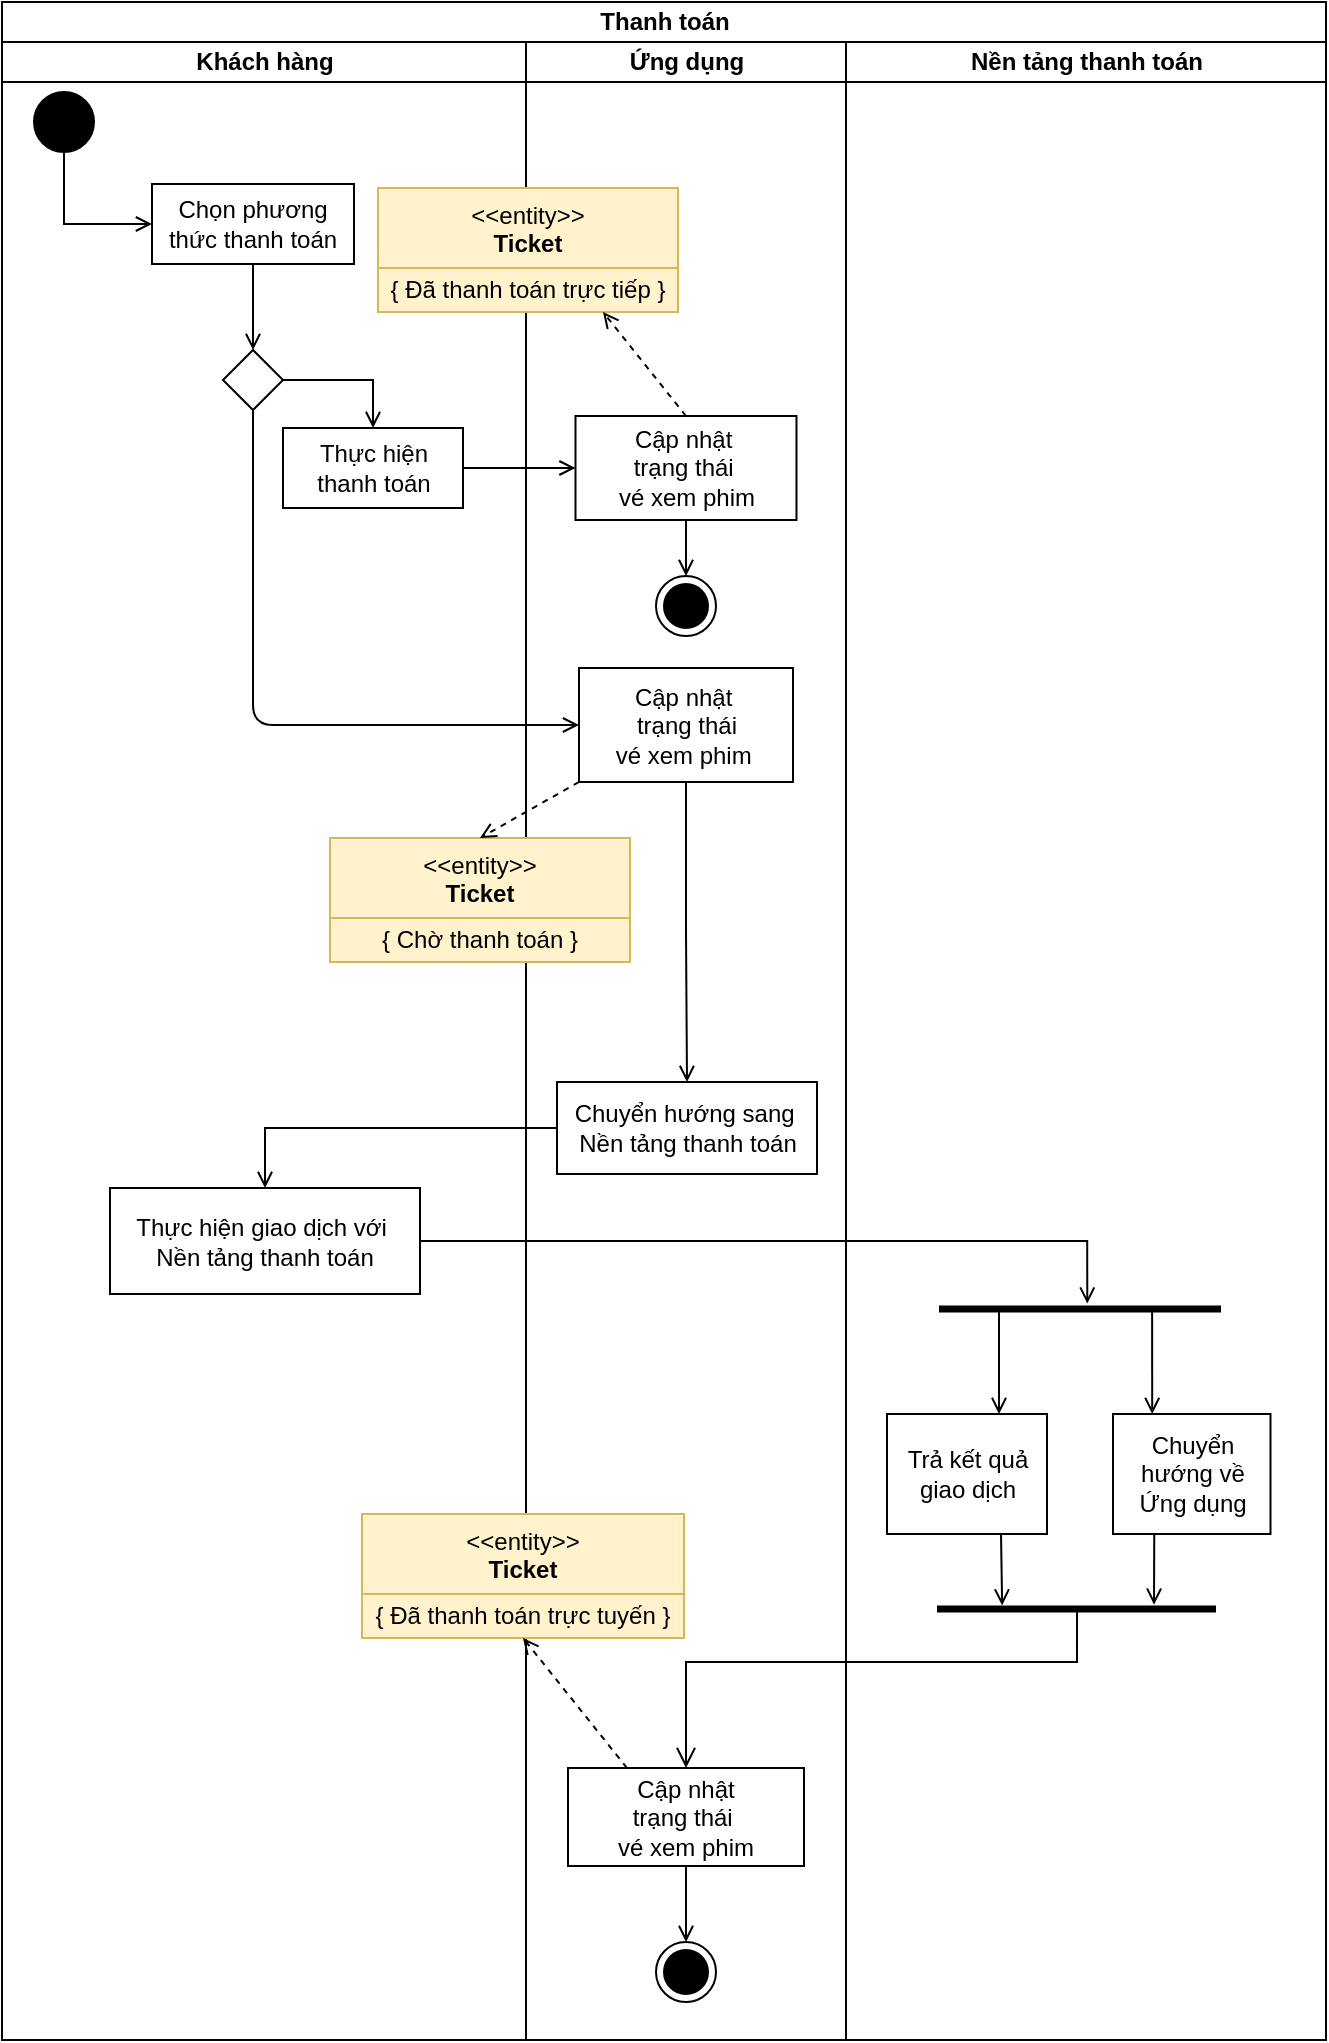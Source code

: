<mxfile version="26.0.16">
  <diagram id="prtHgNgQTEPvFCAcTncT" name="Page-1">
    <mxGraphModel dx="1218" dy="776" grid="0" gridSize="10" guides="1" tooltips="1" connect="1" arrows="1" fold="1" page="1" pageScale="1" pageWidth="3300" pageHeight="4681" math="0" shadow="0">
      <root>
        <mxCell id="0" />
        <mxCell id="1" parent="0" />
        <mxCell id="AH1WmHlI-EWRtZA3XXpa-1" value="Thanh toán" style="swimlane;childLayout=stackLayout;resizeParent=1;resizeParentMax=0;startSize=20;html=1;rounded=0;" parent="1" vertex="1">
          <mxGeometry x="306" y="485" width="662" height="1019" as="geometry" />
        </mxCell>
        <mxCell id="AH1WmHlI-EWRtZA3XXpa-2" value="Khách hàng" style="swimlane;startSize=20;html=1;rounded=0;" parent="AH1WmHlI-EWRtZA3XXpa-1" vertex="1">
          <mxGeometry y="20" width="262" height="999" as="geometry" />
        </mxCell>
        <mxCell id="sl81Ua0wuLah8IBPxavm-5" style="edgeStyle=orthogonalEdgeStyle;rounded=0;orthogonalLoop=1;jettySize=auto;html=1;exitX=0.5;exitY=1;exitDx=0;exitDy=0;endArrow=open;endFill=0;" edge="1" parent="AH1WmHlI-EWRtZA3XXpa-2" source="AH1WmHlI-EWRtZA3XXpa-6" target="sl81Ua0wuLah8IBPxavm-3">
          <mxGeometry relative="1" as="geometry" />
        </mxCell>
        <mxCell id="AH1WmHlI-EWRtZA3XXpa-6" value="Chọn phương thức thanh toán" style="html=1;dashed=0;whiteSpace=wrap;rounded=0;" parent="AH1WmHlI-EWRtZA3XXpa-2" vertex="1">
          <mxGeometry x="75" y="71" width="101" height="40" as="geometry" />
        </mxCell>
        <mxCell id="sl81Ua0wuLah8IBPxavm-7" style="edgeStyle=orthogonalEdgeStyle;rounded=0;orthogonalLoop=1;jettySize=auto;html=1;exitX=1;exitY=0.5;exitDx=0;exitDy=0;endArrow=open;endFill=0;" edge="1" parent="AH1WmHlI-EWRtZA3XXpa-2" source="sl81Ua0wuLah8IBPxavm-3" target="AH1WmHlI-EWRtZA3XXpa-7">
          <mxGeometry relative="1" as="geometry" />
        </mxCell>
        <mxCell id="sl81Ua0wuLah8IBPxavm-3" value="" style="rhombus;" vertex="1" parent="AH1WmHlI-EWRtZA3XXpa-2">
          <mxGeometry x="110.5" y="154" width="30" height="30" as="geometry" />
        </mxCell>
        <mxCell id="AH1WmHlI-EWRtZA3XXpa-7" value="Thực hiện&lt;div&gt;thanh toán&lt;/div&gt;" style="html=1;dashed=0;whiteSpace=wrap;rounded=0;" parent="AH1WmHlI-EWRtZA3XXpa-2" vertex="1">
          <mxGeometry x="140.5" y="193" width="90" height="40" as="geometry" />
        </mxCell>
        <mxCell id="sl81Ua0wuLah8IBPxavm-27" style="edgeStyle=orthogonalEdgeStyle;rounded=0;orthogonalLoop=1;jettySize=auto;html=1;exitX=0.5;exitY=1;exitDx=0;exitDy=0;entryX=0;entryY=0.5;entryDx=0;entryDy=0;endArrow=open;endFill=0;" edge="1" parent="AH1WmHlI-EWRtZA3XXpa-2" source="sl81Ua0wuLah8IBPxavm-1" target="AH1WmHlI-EWRtZA3XXpa-6">
          <mxGeometry relative="1" as="geometry" />
        </mxCell>
        <mxCell id="sl81Ua0wuLah8IBPxavm-1" value="" style="ellipse;fillColor=strokeColor;html=1;" vertex="1" parent="AH1WmHlI-EWRtZA3XXpa-2">
          <mxGeometry x="16" y="25" width="30" height="30" as="geometry" />
        </mxCell>
        <mxCell id="AH1WmHlI-EWRtZA3XXpa-27" style="edgeStyle=orthogonalEdgeStyle;orthogonalLoop=1;jettySize=auto;html=1;exitX=1;exitY=0.5;exitDx=0;exitDy=0;endArrow=open;endFill=0;" parent="AH1WmHlI-EWRtZA3XXpa-1" source="AH1WmHlI-EWRtZA3XXpa-7" target="AH1WmHlI-EWRtZA3XXpa-8" edge="1">
          <mxGeometry relative="1" as="geometry" />
        </mxCell>
        <mxCell id="sl81Ua0wuLah8IBPxavm-12" style="edgeStyle=orthogonalEdgeStyle;rounded=1;orthogonalLoop=1;jettySize=auto;html=1;exitX=0.5;exitY=1;exitDx=0;exitDy=0;entryX=0;entryY=0.5;entryDx=0;entryDy=0;curved=0;endArrow=open;endFill=0;" edge="1" parent="AH1WmHlI-EWRtZA3XXpa-1" source="sl81Ua0wuLah8IBPxavm-3" target="sl81Ua0wuLah8IBPxavm-10">
          <mxGeometry relative="1" as="geometry" />
        </mxCell>
        <mxCell id="AH1WmHlI-EWRtZA3XXpa-3" value="Ứng dụng" style="swimlane;startSize=20;html=1;rounded=0;" parent="AH1WmHlI-EWRtZA3XXpa-1" vertex="1">
          <mxGeometry x="262" y="20" width="160" height="999" as="geometry" />
        </mxCell>
        <mxCell id="sl81Ua0wuLah8IBPxavm-9" style="edgeStyle=orthogonalEdgeStyle;rounded=0;orthogonalLoop=1;jettySize=auto;html=1;exitX=0.5;exitY=1;exitDx=0;exitDy=0;endArrow=open;endFill=0;" edge="1" parent="AH1WmHlI-EWRtZA3XXpa-3" source="AH1WmHlI-EWRtZA3XXpa-8" target="sl81Ua0wuLah8IBPxavm-8">
          <mxGeometry relative="1" as="geometry" />
        </mxCell>
        <mxCell id="AH1WmHlI-EWRtZA3XXpa-8" value="&lt;div&gt;Cập nhật&amp;nbsp;&lt;/div&gt;&lt;div&gt;trạng thái&amp;nbsp;&lt;/div&gt;&lt;div&gt;vé xem phim&lt;/div&gt;" style="html=1;dashed=0;whiteSpace=wrap;rounded=0;" parent="AH1WmHlI-EWRtZA3XXpa-3" vertex="1">
          <mxGeometry x="24.75" y="187" width="110.5" height="52" as="geometry" />
        </mxCell>
        <mxCell id="sl81Ua0wuLah8IBPxavm-8" value="" style="ellipse;html=1;shape=endState;fillColor=strokeColor;" vertex="1" parent="AH1WmHlI-EWRtZA3XXpa-3">
          <mxGeometry x="65.0" y="267" width="30" height="30" as="geometry" />
        </mxCell>
        <mxCell id="sl81Ua0wuLah8IBPxavm-10" value="&lt;div&gt;Cập nhật&amp;nbsp;&lt;/div&gt;&lt;div&gt;trạng thái&lt;/div&gt;&lt;div&gt;vé xem phim&amp;nbsp;&lt;/div&gt;" style="html=1;dashed=0;whiteSpace=wrap;rounded=0;" vertex="1" parent="AH1WmHlI-EWRtZA3XXpa-3">
          <mxGeometry x="26.5" y="313" width="107" height="57" as="geometry" />
        </mxCell>
        <mxCell id="sl81Ua0wuLah8IBPxavm-33" value="&amp;lt;&amp;lt;entity&amp;gt;&amp;gt;&lt;br&gt;&lt;b&gt;Ticket&lt;/b&gt;" style="swimlane;fontStyle=0;align=center;verticalAlign=top;childLayout=stackLayout;horizontal=1;startSize=40;horizontalStack=0;resizeParent=1;resizeParentMax=0;resizeLast=0;collapsible=0;marginBottom=0;html=1;whiteSpace=wrap;fillColor=#fff2cc;strokeColor=#d6b656;" vertex="1" parent="AH1WmHlI-EWRtZA3XXpa-3">
          <mxGeometry x="-74" y="73" width="150" height="62" as="geometry" />
        </mxCell>
        <mxCell id="sl81Ua0wuLah8IBPxavm-36" value="{ Đã thanh toán trực tiếp }" style="rounded=0;whiteSpace=wrap;html=1;fillColor=#fff2cc;strokeColor=#d6b656;" vertex="1" parent="sl81Ua0wuLah8IBPxavm-33">
          <mxGeometry y="40" width="150" height="22" as="geometry" />
        </mxCell>
        <mxCell id="sl81Ua0wuLah8IBPxavm-39" value="" style="endArrow=open;html=1;rounded=0;exitX=0.5;exitY=0;exitDx=0;exitDy=0;entryX=0.75;entryY=1;entryDx=0;entryDy=0;endFill=0;dashed=1;" edge="1" parent="AH1WmHlI-EWRtZA3XXpa-3" source="AH1WmHlI-EWRtZA3XXpa-8" target="sl81Ua0wuLah8IBPxavm-36">
          <mxGeometry width="50" height="50" relative="1" as="geometry">
            <mxPoint x="-18" y="193" as="sourcePoint" />
            <mxPoint x="32" y="143" as="targetPoint" />
          </mxGeometry>
        </mxCell>
        <mxCell id="sl81Ua0wuLah8IBPxavm-40" value="&amp;lt;&amp;lt;entity&amp;gt;&amp;gt;&lt;br&gt;&lt;b&gt;Ticket&lt;/b&gt;" style="swimlane;fontStyle=0;align=center;verticalAlign=top;childLayout=stackLayout;horizontal=1;startSize=40;horizontalStack=0;resizeParent=1;resizeParentMax=0;resizeLast=0;collapsible=0;marginBottom=0;html=1;whiteSpace=wrap;fillColor=#fff2cc;strokeColor=#d6b656;" vertex="1" parent="AH1WmHlI-EWRtZA3XXpa-3">
          <mxGeometry x="-98" y="398" width="150" height="62" as="geometry" />
        </mxCell>
        <mxCell id="sl81Ua0wuLah8IBPxavm-41" value="{ Chờ thanh toán }" style="rounded=0;whiteSpace=wrap;html=1;fillColor=#fff2cc;strokeColor=#d6b656;" vertex="1" parent="sl81Ua0wuLah8IBPxavm-40">
          <mxGeometry y="40" width="150" height="22" as="geometry" />
        </mxCell>
        <mxCell id="sl81Ua0wuLah8IBPxavm-44" value="" style="endArrow=open;html=1;rounded=0;entryX=0.5;entryY=0;entryDx=0;entryDy=0;exitX=0;exitY=1;exitDx=0;exitDy=0;dashed=1;endFill=0;" edge="1" parent="AH1WmHlI-EWRtZA3XXpa-3" source="sl81Ua0wuLah8IBPxavm-10" target="sl81Ua0wuLah8IBPxavm-40">
          <mxGeometry width="50" height="50" relative="1" as="geometry">
            <mxPoint x="-11" y="389" as="sourcePoint" />
            <mxPoint x="39" y="339" as="targetPoint" />
          </mxGeometry>
        </mxCell>
        <mxCell id="sl81Ua0wuLah8IBPxavm-24" style="edgeStyle=orthogonalEdgeStyle;rounded=0;orthogonalLoop=1;jettySize=auto;html=1;exitX=0.5;exitY=1;exitDx=0;exitDy=0;endArrow=open;endFill=0;" edge="1" parent="AH1WmHlI-EWRtZA3XXpa-3" source="AH1WmHlI-EWRtZA3XXpa-22" target="sl81Ua0wuLah8IBPxavm-22">
          <mxGeometry relative="1" as="geometry" />
        </mxCell>
        <mxCell id="AH1WmHlI-EWRtZA3XXpa-22" value="Cập nhật&lt;div&gt;trạng thái&amp;nbsp;&lt;/div&gt;&lt;div&gt;vé xem phim&lt;/div&gt;" style="html=1;dashed=0;whiteSpace=wrap;rounded=0;" parent="AH1WmHlI-EWRtZA3XXpa-3" vertex="1">
          <mxGeometry x="21" y="863" width="118" height="49" as="geometry" />
        </mxCell>
        <mxCell id="sl81Ua0wuLah8IBPxavm-22" value="" style="ellipse;html=1;shape=endState;fillColor=strokeColor;" vertex="1" parent="AH1WmHlI-EWRtZA3XXpa-3">
          <mxGeometry x="65.0" y="950" width="30" height="30" as="geometry" />
        </mxCell>
        <mxCell id="sl81Ua0wuLah8IBPxavm-45" value="&amp;lt;&amp;lt;entity&amp;gt;&amp;gt;&lt;br&gt;&lt;b&gt;Ticket&lt;/b&gt;" style="swimlane;fontStyle=0;align=center;verticalAlign=top;childLayout=stackLayout;horizontal=1;startSize=40;horizontalStack=0;resizeParent=1;resizeParentMax=0;resizeLast=0;collapsible=0;marginBottom=0;html=1;whiteSpace=wrap;fillColor=#fff2cc;strokeColor=#d6b656;" vertex="1" parent="AH1WmHlI-EWRtZA3XXpa-3">
          <mxGeometry x="-82" y="736" width="161" height="62" as="geometry" />
        </mxCell>
        <mxCell id="sl81Ua0wuLah8IBPxavm-46" value="{ Đã thanh toán trực tuyến }" style="rounded=0;whiteSpace=wrap;html=1;fillColor=#fff2cc;strokeColor=#d6b656;" vertex="1" parent="sl81Ua0wuLah8IBPxavm-45">
          <mxGeometry y="40" width="161" height="22" as="geometry" />
        </mxCell>
        <mxCell id="sl81Ua0wuLah8IBPxavm-47" value="" style="endArrow=open;html=1;rounded=0;entryX=0.5;entryY=1;entryDx=0;entryDy=0;exitX=0.25;exitY=0;exitDx=0;exitDy=0;dashed=1;endFill=0;" edge="1" parent="AH1WmHlI-EWRtZA3XXpa-3" source="AH1WmHlI-EWRtZA3XXpa-22" target="sl81Ua0wuLah8IBPxavm-45">
          <mxGeometry width="50" height="50" relative="1" as="geometry">
            <mxPoint x="45" y="362" as="sourcePoint" />
            <mxPoint x="-13" y="408" as="targetPoint" />
          </mxGeometry>
        </mxCell>
        <mxCell id="AH1WmHlI-EWRtZA3XXpa-4" value="Nền tảng thanh toán" style="swimlane;startSize=20;html=1;rounded=0;" parent="AH1WmHlI-EWRtZA3XXpa-1" vertex="1">
          <mxGeometry x="422" y="20" width="240" height="999" as="geometry" />
        </mxCell>
        <mxCell id="sl81Ua0wuLah8IBPxavm-16" value="&lt;span style=&quot;background-color: transparent; color: light-dark(rgb(0, 0, 0), rgb(255, 255, 255));&quot;&gt;Thực hiện giao dịch với&amp;nbsp;&lt;/span&gt;&lt;div&gt;Nền tảng thanh toán&lt;/div&gt;" style="html=1;dashed=0;whiteSpace=wrap;rounded=0;" vertex="1" parent="AH1WmHlI-EWRtZA3XXpa-4">
          <mxGeometry x="-368" y="573" width="155" height="53" as="geometry" />
        </mxCell>
        <mxCell id="sl81Ua0wuLah8IBPxavm-14" value="Chuyển hướng&amp;nbsp;&lt;span style=&quot;background-color: transparent; color: light-dark(rgb(0, 0, 0), rgb(255, 255, 255));&quot;&gt;sang&amp;nbsp;&lt;/span&gt;&lt;div&gt;Nền tảng thanh toán&lt;/div&gt;" style="html=1;dashed=0;whiteSpace=wrap;rounded=0;" vertex="1" parent="AH1WmHlI-EWRtZA3XXpa-4">
          <mxGeometry x="-144.5" y="520" width="130" height="46" as="geometry" />
        </mxCell>
        <mxCell id="sl81Ua0wuLah8IBPxavm-17" style="edgeStyle=orthogonalEdgeStyle;rounded=0;orthogonalLoop=1;jettySize=auto;html=1;exitX=0;exitY=0.5;exitDx=0;exitDy=0;endArrow=open;endFill=0;" edge="1" parent="AH1WmHlI-EWRtZA3XXpa-4" source="sl81Ua0wuLah8IBPxavm-14" target="sl81Ua0wuLah8IBPxavm-16">
          <mxGeometry relative="1" as="geometry" />
        </mxCell>
        <mxCell id="sl81Ua0wuLah8IBPxavm-20" style="edgeStyle=orthogonalEdgeStyle;rounded=0;orthogonalLoop=1;jettySize=auto;html=1;exitX=1;exitY=0.5;exitDx=0;exitDy=0;entryX=-0.584;entryY=0.474;entryDx=0;entryDy=0;entryPerimeter=0;endArrow=open;endFill=0;" edge="1" parent="AH1WmHlI-EWRtZA3XXpa-4" source="sl81Ua0wuLah8IBPxavm-16" target="AH1WmHlI-EWRtZA3XXpa-38">
          <mxGeometry relative="1" as="geometry" />
        </mxCell>
        <mxCell id="AH1WmHlI-EWRtZA3XXpa-50" style="edgeStyle=orthogonalEdgeStyle;orthogonalLoop=1;jettySize=auto;html=1;exitX=0.5;exitY=1;exitDx=0;exitDy=0;endArrow=open;endFill=0;entryX=-0.215;entryY=0.908;entryDx=0;entryDy=0;entryPerimeter=0;" parent="AH1WmHlI-EWRtZA3XXpa-4" edge="1">
          <mxGeometry relative="1" as="geometry">
            <mxPoint x="78.08" y="781.713" as="targetPoint" />
            <mxPoint x="77.5" y="746" as="sourcePoint" />
          </mxGeometry>
        </mxCell>
        <mxCell id="AH1WmHlI-EWRtZA3XXpa-15" value="Trả kết quả giao dịch" style="html=1;dashed=0;whiteSpace=wrap;rounded=0;" parent="AH1WmHlI-EWRtZA3XXpa-4" vertex="1">
          <mxGeometry x="20.5" y="686" width="80" height="60" as="geometry" />
        </mxCell>
        <mxCell id="AH1WmHlI-EWRtZA3XXpa-16" value="Chuyển hướng về Ứng dụng" style="html=1;dashed=0;whiteSpace=wrap;rounded=0;" parent="AH1WmHlI-EWRtZA3XXpa-4" vertex="1">
          <mxGeometry x="133.5" y="686" width="78.75" height="60" as="geometry" />
        </mxCell>
        <mxCell id="AH1WmHlI-EWRtZA3XXpa-38" value="" style="html=1;points=[];perimeter=orthogonalPerimeter;fillColor=strokeColor;rotation=90;" parent="AH1WmHlI-EWRtZA3XXpa-4" vertex="1">
          <mxGeometry x="115.75" y="563.5" width="2.5" height="140" as="geometry" />
        </mxCell>
        <mxCell id="AH1WmHlI-EWRtZA3XXpa-44" style="edgeStyle=orthogonalEdgeStyle;orthogonalLoop=1;jettySize=auto;html=1;exitX=0.495;exitY=0.243;exitDx=0;exitDy=0;endArrow=open;endFill=0;exitPerimeter=0;" parent="AH1WmHlI-EWRtZA3XXpa-4" edge="1">
          <mxGeometry relative="1" as="geometry">
            <mxPoint x="153.055" y="633.488" as="sourcePoint" />
            <mxPoint x="153.5" y="686" as="targetPoint" />
            <Array as="points">
              <mxPoint x="153.5" y="686" />
            </Array>
          </mxGeometry>
        </mxCell>
        <mxCell id="AH1WmHlI-EWRtZA3XXpa-48" value="" style="html=1;points=[];perimeter=orthogonalPerimeter;fillColor=strokeColor;rotation=90;" parent="AH1WmHlI-EWRtZA3XXpa-4" vertex="1">
          <mxGeometry x="114" y="714.25" width="2.5" height="138.5" as="geometry" />
        </mxCell>
        <mxCell id="AH1WmHlI-EWRtZA3XXpa-52" style="edgeStyle=orthogonalEdgeStyle;orthogonalLoop=1;jettySize=auto;html=1;exitX=0.5;exitY=1;exitDx=0;exitDy=0;entryX=-0.362;entryY=0.126;entryDx=0;entryDy=0;entryPerimeter=0;endArrow=open;endFill=0;" parent="AH1WmHlI-EWRtZA3XXpa-4" edge="1">
          <mxGeometry relative="1" as="geometry">
            <mxPoint x="154.125" y="746" as="sourcePoint" />
            <mxPoint x="154.01" y="781.345" as="targetPoint" />
          </mxGeometry>
        </mxCell>
        <mxCell id="sl81Ua0wuLah8IBPxavm-21" style="edgeStyle=orthogonalEdgeStyle;orthogonalLoop=1;jettySize=auto;html=1;exitX=0.495;exitY=0.243;exitDx=0;exitDy=0;endArrow=open;endFill=0;exitPerimeter=0;" edge="1" parent="AH1WmHlI-EWRtZA3XXpa-4">
          <mxGeometry relative="1" as="geometry">
            <mxPoint x="76.495" y="633.488" as="sourcePoint" />
            <mxPoint x="76.94" y="686" as="targetPoint" />
            <Array as="points">
              <mxPoint x="76.94" y="686" />
            </Array>
          </mxGeometry>
        </mxCell>
        <mxCell id="sl81Ua0wuLah8IBPxavm-15" style="edgeStyle=orthogonalEdgeStyle;rounded=0;orthogonalLoop=1;jettySize=auto;html=1;exitX=0.5;exitY=1;exitDx=0;exitDy=0;endArrow=open;endFill=0;" edge="1" parent="AH1WmHlI-EWRtZA3XXpa-1" source="sl81Ua0wuLah8IBPxavm-10" target="sl81Ua0wuLah8IBPxavm-14">
          <mxGeometry relative="1" as="geometry" />
        </mxCell>
        <mxCell id="sl81Ua0wuLah8IBPxavm-23" value="" style="edgeStyle=segmentEdgeStyle;endArrow=open;html=1;curved=0;rounded=0;endSize=8;startSize=8;exitX=0.8;exitY=0.498;exitDx=0;exitDy=0;exitPerimeter=0;entryX=0.5;entryY=0;entryDx=0;entryDy=0;endFill=0;" edge="1" parent="AH1WmHlI-EWRtZA3XXpa-1" source="AH1WmHlI-EWRtZA3XXpa-48" target="AH1WmHlI-EWRtZA3XXpa-22">
          <mxGeometry width="50" height="50" relative="1" as="geometry">
            <mxPoint x="244.5" y="671" as="sourcePoint" />
            <mxPoint x="294.5" y="621" as="targetPoint" />
            <Array as="points">
              <mxPoint x="537.5" y="830" />
              <mxPoint x="342.5" y="830" />
            </Array>
          </mxGeometry>
        </mxCell>
      </root>
    </mxGraphModel>
  </diagram>
</mxfile>
